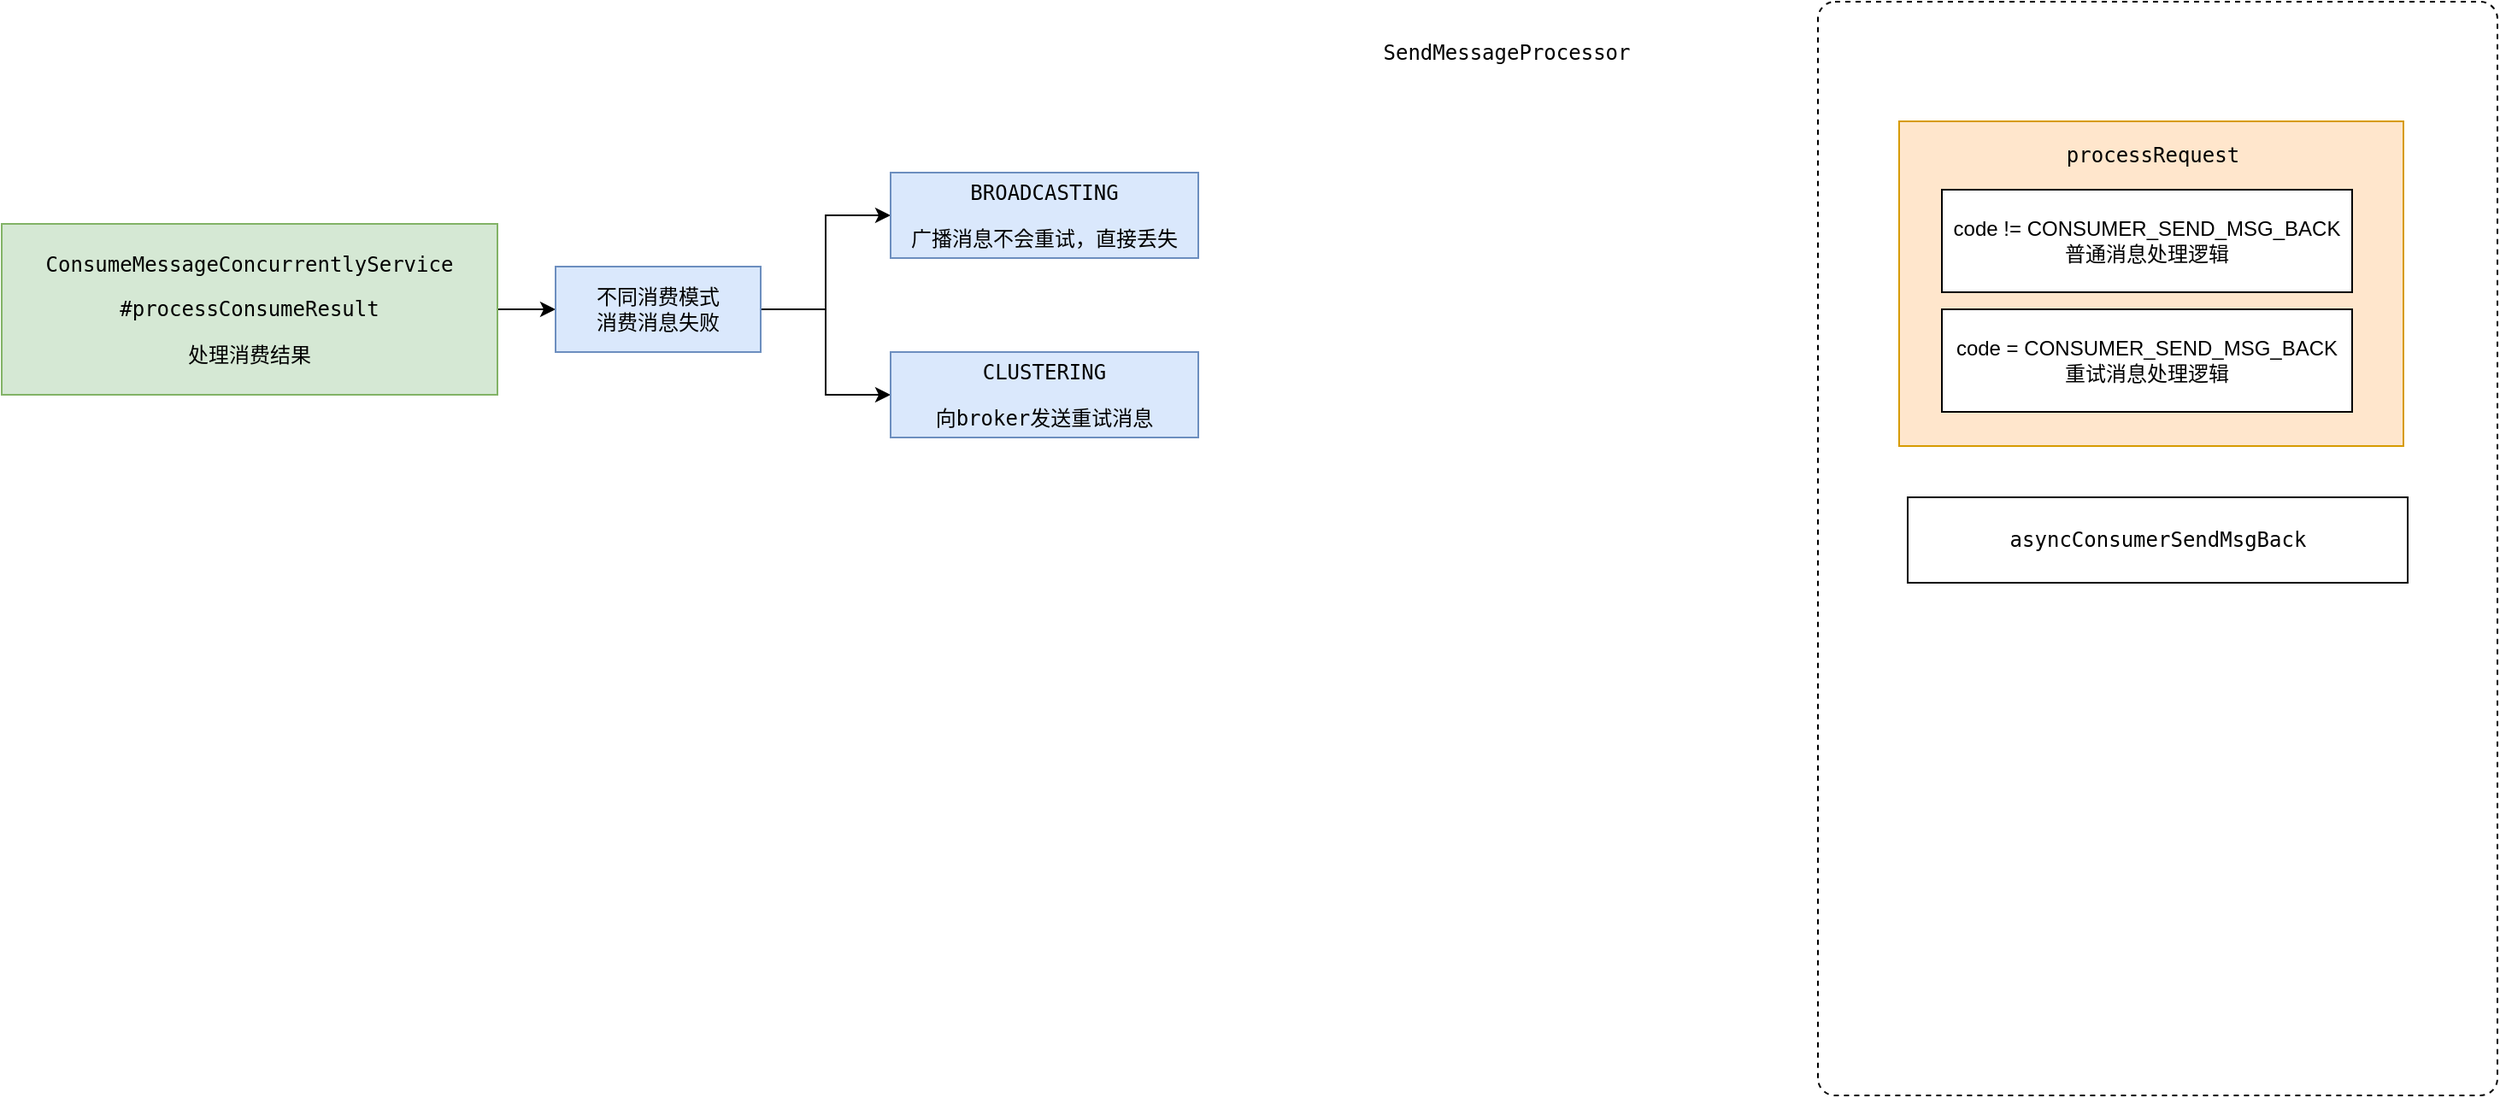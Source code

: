 <mxfile version="15.7.4" type="github">
  <diagram id="Kwm_fEa2-pcgA2kAr1cK" name="Page-1">
    <mxGraphModel dx="1426" dy="771" grid="1" gridSize="10" guides="1" tooltips="1" connect="1" arrows="1" fold="1" page="1" pageScale="1" pageWidth="827" pageHeight="1169" math="0" shadow="0">
      <root>
        <mxCell id="0" />
        <mxCell id="1" parent="0" />
        <mxCell id="ZRjqzRYn3f4sl30wHZdL-14" value="" style="html=1;align=center;verticalAlign=top;rounded=1;absoluteArcSize=1;arcSize=20;dashed=1;" vertex="1" parent="1">
          <mxGeometry x="1152.5" y="560" width="397.5" height="640" as="geometry" />
        </mxCell>
        <mxCell id="ZRjqzRYn3f4sl30wHZdL-18" value="" style="rounded=0;whiteSpace=wrap;html=1;fillColor=#ffe6cc;strokeColor=#d79b00;" vertex="1" parent="1">
          <mxGeometry x="1200" y="630" width="295" height="190" as="geometry" />
        </mxCell>
        <mxCell id="ZRjqzRYn3f4sl30wHZdL-3" style="edgeStyle=orthogonalEdgeStyle;rounded=0;orthogonalLoop=1;jettySize=auto;html=1;exitX=1;exitY=0.5;exitDx=0;exitDy=0;entryX=0;entryY=0.5;entryDx=0;entryDy=0;" edge="1" parent="1" source="ZRjqzRYn3f4sl30wHZdL-6" target="ZRjqzRYn3f4sl30wHZdL-10">
          <mxGeometry relative="1" as="geometry" />
        </mxCell>
        <mxCell id="ZRjqzRYn3f4sl30wHZdL-6" value="&lt;pre&gt;ConsumeMessageConcurrentlyService&lt;/pre&gt;&lt;pre&gt;#processConsumeResult&lt;/pre&gt;&lt;pre&gt;处理消费结果&lt;/pre&gt;" style="rounded=0;whiteSpace=wrap;html=1;fillColor=#d5e8d4;strokeColor=#82b366;" vertex="1" parent="1">
          <mxGeometry x="90" y="690" width="290" height="100" as="geometry" />
        </mxCell>
        <mxCell id="ZRjqzRYn3f4sl30wHZdL-8" style="edgeStyle=orthogonalEdgeStyle;rounded=0;orthogonalLoop=1;jettySize=auto;html=1;exitX=1;exitY=0.5;exitDx=0;exitDy=0;entryX=0;entryY=0.5;entryDx=0;entryDy=0;" edge="1" parent="1" source="ZRjqzRYn3f4sl30wHZdL-10" target="ZRjqzRYn3f4sl30wHZdL-11">
          <mxGeometry relative="1" as="geometry" />
        </mxCell>
        <mxCell id="ZRjqzRYn3f4sl30wHZdL-9" style="edgeStyle=orthogonalEdgeStyle;rounded=0;orthogonalLoop=1;jettySize=auto;html=1;exitX=1;exitY=0.5;exitDx=0;exitDy=0;" edge="1" parent="1" source="ZRjqzRYn3f4sl30wHZdL-10" target="ZRjqzRYn3f4sl30wHZdL-12">
          <mxGeometry relative="1" as="geometry" />
        </mxCell>
        <mxCell id="ZRjqzRYn3f4sl30wHZdL-10" value="不同消费模式&lt;br&gt;消费消息失败" style="rounded=0;whiteSpace=wrap;html=1;fillColor=#dae8fc;strokeColor=#6c8ebf;" vertex="1" parent="1">
          <mxGeometry x="414" y="715" width="120" height="50" as="geometry" />
        </mxCell>
        <mxCell id="ZRjqzRYn3f4sl30wHZdL-11" value="&lt;pre&gt;BROADCASTING&lt;/pre&gt;&lt;pre&gt;广播消息不会重试，直接丢失&lt;/pre&gt;" style="rounded=0;whiteSpace=wrap;html=1;fillColor=#dae8fc;strokeColor=#6c8ebf;" vertex="1" parent="1">
          <mxGeometry x="610" y="660" width="180" height="50" as="geometry" />
        </mxCell>
        <mxCell id="ZRjqzRYn3f4sl30wHZdL-12" value="&lt;pre&gt;CLUSTERING&lt;/pre&gt;&lt;pre&gt;向broker发送重试消息&lt;/pre&gt;" style="rounded=0;whiteSpace=wrap;html=1;fillColor=#dae8fc;strokeColor=#6c8ebf;" vertex="1" parent="1">
          <mxGeometry x="610" y="765" width="180" height="50" as="geometry" />
        </mxCell>
        <mxCell id="ZRjqzRYn3f4sl30wHZdL-15" value="&lt;pre&gt;SendMessageProcessor&lt;/pre&gt;" style="text;html=1;align=center;verticalAlign=middle;resizable=0;points=[];autosize=1;strokeColor=none;fillColor=none;" vertex="1" parent="1">
          <mxGeometry x="890" y="570" width="160" height="40" as="geometry" />
        </mxCell>
        <mxCell id="ZRjqzRYn3f4sl30wHZdL-16" value="code !=&amp;nbsp;CONSUMER_SEND_MSG_BACK&lt;br&gt;普通消息处理逻辑" style="rounded=0;whiteSpace=wrap;html=1;" vertex="1" parent="1">
          <mxGeometry x="1225" y="670" width="240" height="60" as="geometry" />
        </mxCell>
        <mxCell id="ZRjqzRYn3f4sl30wHZdL-17" value="code =&amp;nbsp;CONSUMER_SEND_MSG_BACK&lt;br&gt;重试消息处理逻辑" style="rounded=0;whiteSpace=wrap;html=1;" vertex="1" parent="1">
          <mxGeometry x="1225" y="740" width="240" height="60" as="geometry" />
        </mxCell>
        <mxCell id="ZRjqzRYn3f4sl30wHZdL-19" value="&lt;pre&gt;processRequest&lt;/pre&gt;" style="text;html=1;align=center;verticalAlign=middle;resizable=0;points=[];autosize=1;strokeColor=none;fillColor=none;" vertex="1" parent="1">
          <mxGeometry x="1287.5" y="630" width="120" height="40" as="geometry" />
        </mxCell>
        <mxCell id="ZRjqzRYn3f4sl30wHZdL-21" value="&lt;pre&gt;asyncConsumerSendMsgBack&lt;/pre&gt;" style="rounded=0;whiteSpace=wrap;html=1;" vertex="1" parent="1">
          <mxGeometry x="1205" y="850" width="292.5" height="50" as="geometry" />
        </mxCell>
      </root>
    </mxGraphModel>
  </diagram>
</mxfile>
